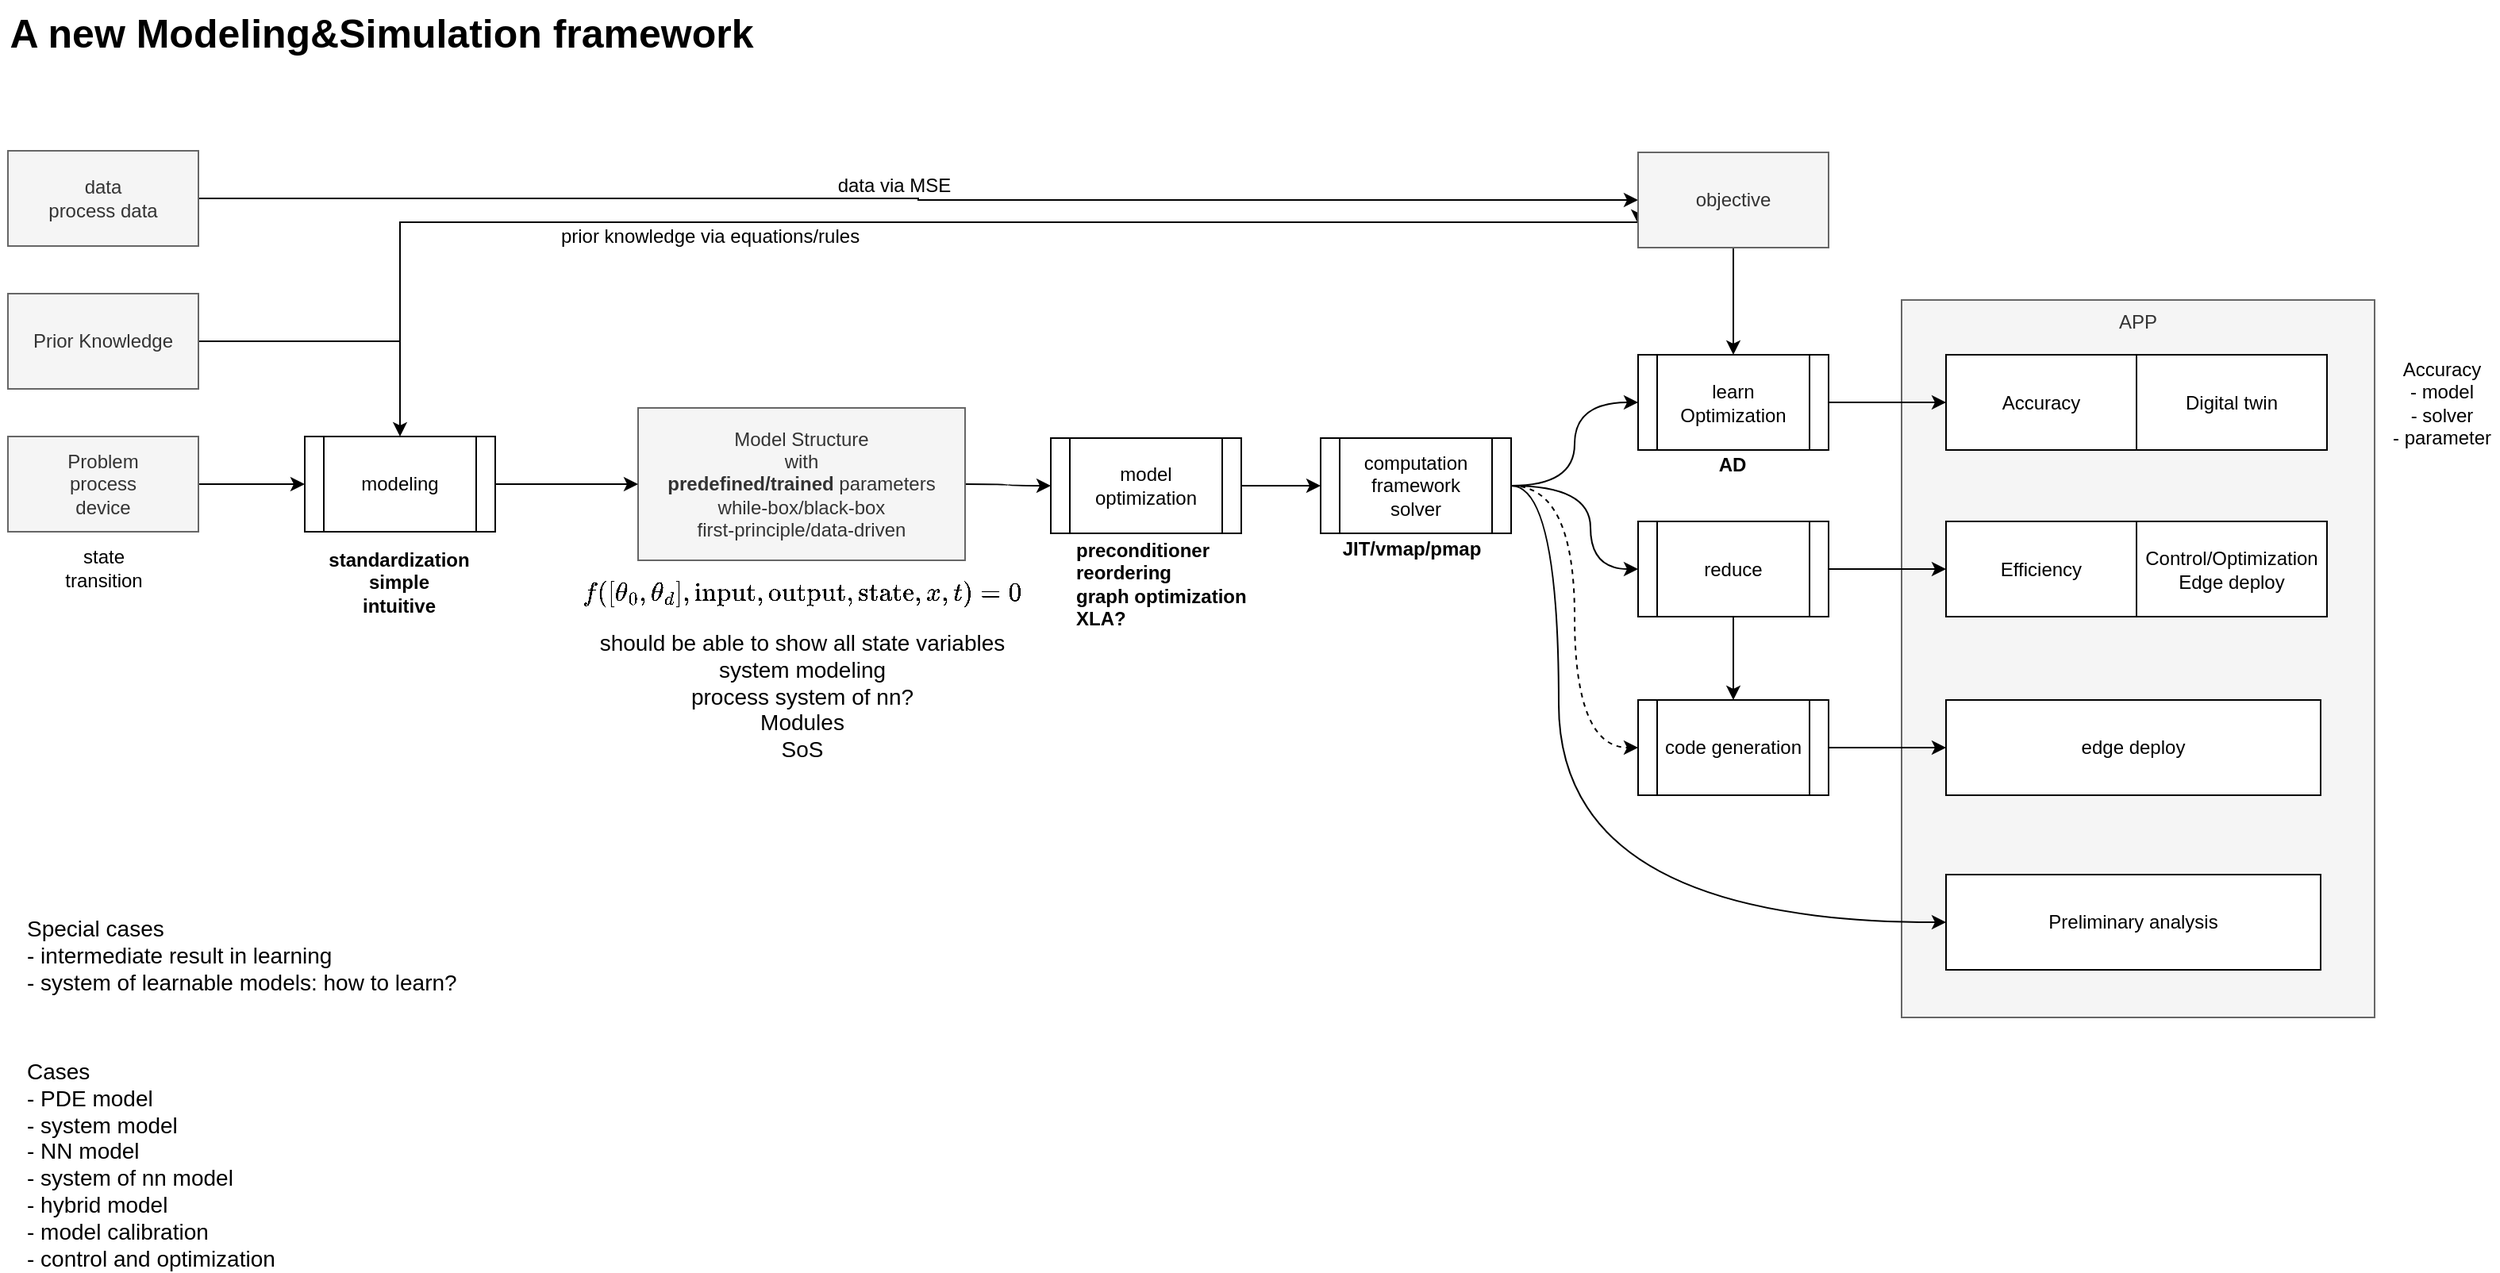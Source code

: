 <mxfile version="20.0.1" type="github">
  <diagram id="WX_kT3aoNidh6nuhI1xW" name="Page-1">
    <mxGraphModel dx="1455" dy="1394" grid="1" gridSize="10" guides="1" tooltips="1" connect="1" arrows="1" fold="1" page="0" pageScale="1" pageWidth="827" pageHeight="1169" math="1" shadow="0">
      <root>
        <mxCell id="0" />
        <mxCell id="1" parent="0" />
        <mxCell id="wcZV9fzcy_JCORuPqOIP-28" value="APP" style="rounded=0;whiteSpace=wrap;html=1;fontSize=12;verticalAlign=top;fillColor=#f5f5f5;fontColor=#333333;strokeColor=#666666;" vertex="1" parent="1">
          <mxGeometry x="1306" y="159" width="298" height="452" as="geometry" />
        </mxCell>
        <mxCell id="wcZV9fzcy_JCORuPqOIP-3" value="" style="edgeStyle=orthogonalEdgeStyle;rounded=0;orthogonalLoop=1;jettySize=auto;html=1;" edge="1" parent="1" source="wcZV9fzcy_JCORuPqOIP-1">
          <mxGeometry relative="1" as="geometry">
            <mxPoint x="300" y="275" as="targetPoint" />
          </mxGeometry>
        </mxCell>
        <mxCell id="wcZV9fzcy_JCORuPqOIP-1" value="Problem&lt;br&gt;process&lt;br&gt;device" style="rounded=0;whiteSpace=wrap;html=1;fillColor=#f5f5f5;fontColor=#333333;strokeColor=#666666;" vertex="1" parent="1">
          <mxGeometry x="113" y="245" width="120" height="60" as="geometry" />
        </mxCell>
        <mxCell id="wcZV9fzcy_JCORuPqOIP-89" value="" style="edgeStyle=orthogonalEdgeStyle;curved=1;rounded=0;orthogonalLoop=1;jettySize=auto;html=1;fontSize=12;fontColor=#000000;elbow=vertical;" edge="1" parent="1" source="wcZV9fzcy_JCORuPqOIP-2" target="wcZV9fzcy_JCORuPqOIP-87">
          <mxGeometry relative="1" as="geometry" />
        </mxCell>
        <mxCell id="wcZV9fzcy_JCORuPqOIP-2" value="Model Structure&lt;br&gt;with&lt;br&gt;&lt;b&gt;predefined/trained&lt;/b&gt; parameters&lt;br&gt;while-box/black-box&lt;br&gt;first-principle/data-driven" style="rounded=0;whiteSpace=wrap;html=1;fillColor=#f5f5f5;fontColor=#333333;strokeColor=#666666;" vertex="1" parent="1">
          <mxGeometry x="510" y="227" width="206" height="96" as="geometry" />
        </mxCell>
        <mxCell id="wcZV9fzcy_JCORuPqOIP-6" value="&lt;font style=&quot;font-size: 14px;&quot;&gt;`f([\theta_0, \theta_d], \text{input}, \text{output}, \text{state}, x, t) = 0`&lt;/font&gt;" style="text;html=1;align=center;verticalAlign=middle;resizable=0;points=[];autosize=1;strokeColor=none;fillColor=none;fontSize=20;" vertex="1" parent="1">
          <mxGeometry x="393" y="326" width="440" height="30" as="geometry" />
        </mxCell>
        <mxCell id="wcZV9fzcy_JCORuPqOIP-8" value="state&lt;br&gt;transition" style="text;html=1;align=center;verticalAlign=middle;resizable=0;points=[];autosize=1;strokeColor=none;fillColor=none;fontSize=12;" vertex="1" parent="1">
          <mxGeometry x="143.5" y="311.5" width="59" height="32" as="geometry" />
        </mxCell>
        <mxCell id="wcZV9fzcy_JCORuPqOIP-18" style="edgeStyle=orthogonalEdgeStyle;rounded=0;orthogonalLoop=1;jettySize=auto;html=1;fontSize=12;entryX=0.5;entryY=0;entryDx=0;entryDy=0;" edge="1" parent="1" source="wcZV9fzcy_JCORuPqOIP-17" target="wcZV9fzcy_JCORuPqOIP-62">
          <mxGeometry relative="1" as="geometry">
            <mxPoint x="369" y="259.143" as="targetPoint" />
          </mxGeometry>
        </mxCell>
        <mxCell id="wcZV9fzcy_JCORuPqOIP-37" style="edgeStyle=orthogonalEdgeStyle;rounded=0;orthogonalLoop=1;jettySize=auto;html=1;entryX=0;entryY=0.75;entryDx=0;entryDy=0;fontSize=12;" edge="1" parent="1" source="wcZV9fzcy_JCORuPqOIP-17" target="wcZV9fzcy_JCORuPqOIP-35">
          <mxGeometry relative="1" as="geometry">
            <Array as="points">
              <mxPoint x="360" y="185" />
              <mxPoint x="360" y="110" />
            </Array>
          </mxGeometry>
        </mxCell>
        <mxCell id="wcZV9fzcy_JCORuPqOIP-17" value="Prior Knowledge" style="rounded=0;whiteSpace=wrap;html=1;fillColor=#f5f5f5;fontColor=#333333;strokeColor=#666666;" vertex="1" parent="1">
          <mxGeometry x="113" y="155" width="120" height="60" as="geometry" />
        </mxCell>
        <mxCell id="wcZV9fzcy_JCORuPqOIP-19" value="Accuracy" style="rounded=0;whiteSpace=wrap;html=1;" vertex="1" parent="1">
          <mxGeometry x="1334" y="193.5" width="120" height="60" as="geometry" />
        </mxCell>
        <mxCell id="wcZV9fzcy_JCORuPqOIP-22" value="Efficiency" style="rounded=0;whiteSpace=wrap;html=1;" vertex="1" parent="1">
          <mxGeometry x="1334" y="298.5" width="120" height="60" as="geometry" />
        </mxCell>
        <mxCell id="wcZV9fzcy_JCORuPqOIP-29" value="Digital twin" style="rounded=0;whiteSpace=wrap;html=1;" vertex="1" parent="1">
          <mxGeometry x="1454" y="193.5" width="120" height="60" as="geometry" />
        </mxCell>
        <mxCell id="wcZV9fzcy_JCORuPqOIP-30" value="Control/Optimization&lt;br&gt;Edge deploy" style="rounded=0;whiteSpace=wrap;html=1;" vertex="1" parent="1">
          <mxGeometry x="1454" y="298.5" width="120" height="60" as="geometry" />
        </mxCell>
        <mxCell id="wcZV9fzcy_JCORuPqOIP-32" value="Accuracy&lt;br&gt;- model&lt;br&gt;- solver&lt;br&gt;- parameter" style="text;html=1;align=center;verticalAlign=middle;resizable=0;points=[];autosize=1;strokeColor=none;fillColor=none;fontSize=12;" vertex="1" parent="1">
          <mxGeometry x="1610" y="193.5" width="72" height="60" as="geometry" />
        </mxCell>
        <mxCell id="wcZV9fzcy_JCORuPqOIP-36" value="" style="edgeStyle=orthogonalEdgeStyle;rounded=0;orthogonalLoop=1;jettySize=auto;html=1;fontSize=12;" edge="1" parent="1" source="wcZV9fzcy_JCORuPqOIP-34" target="wcZV9fzcy_JCORuPqOIP-35">
          <mxGeometry relative="1" as="geometry" />
        </mxCell>
        <mxCell id="wcZV9fzcy_JCORuPqOIP-34" value="data&lt;br&gt;process data" style="rounded=0;whiteSpace=wrap;html=1;fillColor=#f5f5f5;fontColor=#333333;strokeColor=#666666;" vertex="1" parent="1">
          <mxGeometry x="113" y="65" width="120" height="60" as="geometry" />
        </mxCell>
        <mxCell id="wcZV9fzcy_JCORuPqOIP-79" value="" style="edgeStyle=orthogonalEdgeStyle;curved=1;rounded=0;orthogonalLoop=1;jettySize=auto;html=1;fontSize=12;fontColor=#000000;elbow=vertical;" edge="1" parent="1" source="wcZV9fzcy_JCORuPqOIP-35" target="wcZV9fzcy_JCORuPqOIP-68">
          <mxGeometry relative="1" as="geometry" />
        </mxCell>
        <mxCell id="wcZV9fzcy_JCORuPqOIP-35" value="objective" style="rounded=0;whiteSpace=wrap;html=1;fillColor=#f5f5f5;fontColor=#333333;strokeColor=#666666;" vertex="1" parent="1">
          <mxGeometry x="1140" y="66" width="120" height="60" as="geometry" />
        </mxCell>
        <mxCell id="wcZV9fzcy_JCORuPqOIP-51" value="Preliminary analysis" style="rounded=0;whiteSpace=wrap;html=1;" vertex="1" parent="1">
          <mxGeometry x="1334" y="521" width="236" height="60" as="geometry" />
        </mxCell>
        <mxCell id="wcZV9fzcy_JCORuPqOIP-56" value="AD" style="edgeLabel;html=1;align=center;verticalAlign=middle;resizable=0;points=[];fontSize=12;fontStyle=1" vertex="1" connectable="0" parent="1">
          <mxGeometry x="1195.995" y="260.999" as="geometry">
            <mxPoint x="3" y="2" as="offset" />
          </mxGeometry>
        </mxCell>
        <mxCell id="wcZV9fzcy_JCORuPqOIP-57" value="should be able to show all state variables&lt;br&gt;system modeling&lt;br&gt;process system of nn?&lt;br&gt;Modules&lt;br&gt;SoS" style="text;html=1;align=center;verticalAlign=top;resizable=0;points=[];autosize=1;strokeColor=none;fillColor=none;fontSize=14;fontColor=#000000;" vertex="1" parent="1">
          <mxGeometry x="478" y="360" width="270" height="90" as="geometry" />
        </mxCell>
        <mxCell id="wcZV9fzcy_JCORuPqOIP-58" value="JIT/vmap/pmap" style="edgeLabel;html=1;align=center;verticalAlign=middle;resizable=0;points=[];fontSize=12;fontStyle=1" vertex="1" connectable="0" parent="1">
          <mxGeometry x="1002.995" y="317.999" as="geometry">
            <mxPoint x="-6" y="-2" as="offset" />
          </mxGeometry>
        </mxCell>
        <mxCell id="wcZV9fzcy_JCORuPqOIP-59" value="Special cases&lt;br&gt;- intermediate result in learning&lt;br&gt;- system of learnable models: how to learn?" style="text;html=1;align=left;verticalAlign=top;resizable=0;points=[];autosize=1;strokeColor=none;fillColor=none;fontSize=14;fontColor=#000000;" vertex="1" parent="1">
          <mxGeometry x="123" y="540" width="290" height="60" as="geometry" />
        </mxCell>
        <mxCell id="wcZV9fzcy_JCORuPqOIP-60" value="A new Modeling&amp;amp;Simulation framework" style="text;html=1;align=center;verticalAlign=middle;resizable=0;points=[];autosize=1;strokeColor=none;fillColor=none;fontSize=25;fontColor=#000000;fontStyle=1" vertex="1" parent="1">
          <mxGeometry x="108" y="-30" width="480" height="40" as="geometry" />
        </mxCell>
        <mxCell id="wcZV9fzcy_JCORuPqOIP-61" value="standardization&lt;br&gt;simple&lt;br&gt;intuitive" style="edgeLabel;html=1;align=center;verticalAlign=top;resizable=0;points=[];fontSize=12;fontStyle=1" vertex="1" connectable="0" parent="1">
          <mxGeometry x="355.995" y="306.999" as="geometry">
            <mxPoint x="3" y="2" as="offset" />
          </mxGeometry>
        </mxCell>
        <mxCell id="wcZV9fzcy_JCORuPqOIP-63" value="" style="edgeStyle=orthogonalEdgeStyle;curved=1;rounded=0;orthogonalLoop=1;jettySize=auto;html=1;fontSize=25;fontColor=#000000;elbow=vertical;" edge="1" parent="1" source="wcZV9fzcy_JCORuPqOIP-62" target="wcZV9fzcy_JCORuPqOIP-2">
          <mxGeometry relative="1" as="geometry" />
        </mxCell>
        <mxCell id="wcZV9fzcy_JCORuPqOIP-62" value="modeling" style="shape=process;whiteSpace=wrap;html=1;backgroundOutline=1;labelBackgroundColor=#FFFFFF;fontSize=12;fontColor=#000000;" vertex="1" parent="1">
          <mxGeometry x="300" y="245" width="120" height="60" as="geometry" />
        </mxCell>
        <mxCell id="wcZV9fzcy_JCORuPqOIP-74" style="edgeStyle=orthogonalEdgeStyle;curved=1;rounded=0;orthogonalLoop=1;jettySize=auto;html=1;entryX=0;entryY=0.5;entryDx=0;entryDy=0;fontSize=12;fontColor=#000000;elbow=vertical;" edge="1" parent="1" source="wcZV9fzcy_JCORuPqOIP-64" target="wcZV9fzcy_JCORuPqOIP-68">
          <mxGeometry relative="1" as="geometry" />
        </mxCell>
        <mxCell id="wcZV9fzcy_JCORuPqOIP-75" style="edgeStyle=orthogonalEdgeStyle;curved=1;rounded=0;orthogonalLoop=1;jettySize=auto;html=1;entryX=0;entryY=0.5;entryDx=0;entryDy=0;fontSize=12;fontColor=#000000;elbow=vertical;" edge="1" parent="1" source="wcZV9fzcy_JCORuPqOIP-64" target="wcZV9fzcy_JCORuPqOIP-71">
          <mxGeometry relative="1" as="geometry">
            <Array as="points">
              <mxPoint x="1110" y="276" />
              <mxPoint x="1110" y="328" />
            </Array>
          </mxGeometry>
        </mxCell>
        <mxCell id="wcZV9fzcy_JCORuPqOIP-76" style="edgeStyle=orthogonalEdgeStyle;curved=1;rounded=0;orthogonalLoop=1;jettySize=auto;html=1;entryX=0;entryY=0.5;entryDx=0;entryDy=0;fontSize=12;fontColor=#000000;elbow=vertical;" edge="1" parent="1" source="wcZV9fzcy_JCORuPqOIP-64" target="wcZV9fzcy_JCORuPqOIP-51">
          <mxGeometry relative="1" as="geometry">
            <Array as="points">
              <mxPoint x="1090" y="276" />
              <mxPoint x="1090" y="551" />
            </Array>
          </mxGeometry>
        </mxCell>
        <mxCell id="wcZV9fzcy_JCORuPqOIP-85" style="edgeStyle=orthogonalEdgeStyle;curved=1;rounded=0;orthogonalLoop=1;jettySize=auto;html=1;entryX=0;entryY=0.5;entryDx=0;entryDy=0;dashed=1;fontSize=12;fontColor=#000000;elbow=vertical;" edge="1" parent="1" source="wcZV9fzcy_JCORuPqOIP-64" target="wcZV9fzcy_JCORuPqOIP-84">
          <mxGeometry relative="1" as="geometry">
            <Array as="points">
              <mxPoint x="1100" y="276" />
              <mxPoint x="1100" y="441" />
            </Array>
          </mxGeometry>
        </mxCell>
        <mxCell id="wcZV9fzcy_JCORuPqOIP-64" value="&lt;span style=&quot;font-size: 12px;&quot;&gt;computation framework&lt;br&gt;solver&lt;br&gt;&lt;/span&gt;" style="shape=process;whiteSpace=wrap;html=1;backgroundOutline=1;labelBackgroundColor=#FFFFFF;fontSize=12;fontColor=#000000;" vertex="1" parent="1">
          <mxGeometry x="940" y="246" width="120" height="60" as="geometry" />
        </mxCell>
        <mxCell id="wcZV9fzcy_JCORuPqOIP-70" value="" style="edgeStyle=orthogonalEdgeStyle;curved=1;rounded=0;orthogonalLoop=1;jettySize=auto;html=1;fontSize=12;fontColor=#000000;elbow=vertical;" edge="1" parent="1" source="wcZV9fzcy_JCORuPqOIP-68" target="wcZV9fzcy_JCORuPqOIP-19">
          <mxGeometry relative="1" as="geometry" />
        </mxCell>
        <mxCell id="wcZV9fzcy_JCORuPqOIP-68" value="&lt;span style=&quot;font-size: 12px;&quot;&gt;learn&lt;br&gt;Optimization&lt;br&gt;&lt;/span&gt;" style="shape=process;whiteSpace=wrap;html=1;backgroundOutline=1;labelBackgroundColor=#FFFFFF;fontSize=12;fontColor=#000000;" vertex="1" parent="1">
          <mxGeometry x="1140" y="193.5" width="120" height="60" as="geometry" />
        </mxCell>
        <mxCell id="wcZV9fzcy_JCORuPqOIP-77" value="" style="edgeStyle=orthogonalEdgeStyle;curved=1;rounded=0;orthogonalLoop=1;jettySize=auto;html=1;fontSize=12;fontColor=#000000;elbow=vertical;" edge="1" parent="1" source="wcZV9fzcy_JCORuPqOIP-71" target="wcZV9fzcy_JCORuPqOIP-22">
          <mxGeometry relative="1" as="geometry" />
        </mxCell>
        <mxCell id="wcZV9fzcy_JCORuPqOIP-94" style="edgeStyle=orthogonalEdgeStyle;curved=1;rounded=0;orthogonalLoop=1;jettySize=auto;html=1;entryX=0.5;entryY=0;entryDx=0;entryDy=0;fontSize=12;fontColor=#000000;elbow=vertical;" edge="1" parent="1" source="wcZV9fzcy_JCORuPqOIP-71" target="wcZV9fzcy_JCORuPqOIP-84">
          <mxGeometry relative="1" as="geometry" />
        </mxCell>
        <mxCell id="wcZV9fzcy_JCORuPqOIP-71" value="&lt;span style=&quot;font-size: 12px;&quot;&gt;reduce&lt;br&gt;&lt;/span&gt;" style="shape=process;whiteSpace=wrap;html=1;backgroundOutline=1;labelBackgroundColor=#FFFFFF;fontSize=12;fontColor=#000000;" vertex="1" parent="1">
          <mxGeometry x="1140" y="298.5" width="120" height="60" as="geometry" />
        </mxCell>
        <mxCell id="wcZV9fzcy_JCORuPqOIP-80" value="edge deploy" style="rounded=0;whiteSpace=wrap;html=1;" vertex="1" parent="1">
          <mxGeometry x="1334" y="411" width="236" height="60" as="geometry" />
        </mxCell>
        <mxCell id="wcZV9fzcy_JCORuPqOIP-82" value="Cases&lt;br&gt;- PDE model&lt;br&gt;- system model&lt;br&gt;- NN model&lt;br&gt;- system of nn model&lt;br&gt;- hybrid model&lt;br&gt;- model calibration&lt;br&gt;- control and optimization" style="text;html=1;align=left;verticalAlign=top;resizable=0;points=[];autosize=1;strokeColor=none;fillColor=none;fontSize=14;fontColor=#000000;" vertex="1" parent="1">
          <mxGeometry x="123" y="630" width="170" height="140" as="geometry" />
        </mxCell>
        <mxCell id="wcZV9fzcy_JCORuPqOIP-86" value="" style="edgeStyle=orthogonalEdgeStyle;curved=1;rounded=0;orthogonalLoop=1;jettySize=auto;html=1;fontSize=12;fontColor=#000000;elbow=vertical;" edge="1" parent="1" source="wcZV9fzcy_JCORuPqOIP-84" target="wcZV9fzcy_JCORuPqOIP-80">
          <mxGeometry relative="1" as="geometry" />
        </mxCell>
        <mxCell id="wcZV9fzcy_JCORuPqOIP-84" value="&lt;span style=&quot;font-size: 12px;&quot;&gt;code generation&lt;br&gt;&lt;/span&gt;" style="shape=process;whiteSpace=wrap;html=1;backgroundOutline=1;labelBackgroundColor=#FFFFFF;fontSize=12;fontColor=#000000;" vertex="1" parent="1">
          <mxGeometry x="1140" y="411" width="120" height="60" as="geometry" />
        </mxCell>
        <mxCell id="wcZV9fzcy_JCORuPqOIP-90" value="" style="edgeStyle=orthogonalEdgeStyle;curved=1;rounded=0;orthogonalLoop=1;jettySize=auto;html=1;fontSize=12;fontColor=#000000;elbow=vertical;" edge="1" parent="1" source="wcZV9fzcy_JCORuPqOIP-87" target="wcZV9fzcy_JCORuPqOIP-64">
          <mxGeometry relative="1" as="geometry" />
        </mxCell>
        <mxCell id="wcZV9fzcy_JCORuPqOIP-87" value="model&lt;br&gt;optimization" style="shape=process;whiteSpace=wrap;html=1;backgroundOutline=1;labelBackgroundColor=#FFFFFF;fontSize=12;fontColor=#000000;" vertex="1" parent="1">
          <mxGeometry x="770" y="246" width="120" height="60" as="geometry" />
        </mxCell>
        <mxCell id="wcZV9fzcy_JCORuPqOIP-92" value="preconditioner&lt;br&gt;reordering&lt;br&gt;graph optimization&lt;br&gt;XLA?" style="edgeLabel;html=1;align=left;verticalAlign=top;resizable=0;points=[];fontSize=12;fontStyle=1" vertex="1" connectable="0" parent="1">
          <mxGeometry x="789.995" y="304.999" as="geometry">
            <mxPoint x="-6" y="-2" as="offset" />
          </mxGeometry>
        </mxCell>
        <mxCell id="wcZV9fzcy_JCORuPqOIP-95" value="data via MSE" style="text;html=1;align=center;verticalAlign=middle;resizable=0;points=[];autosize=1;strokeColor=none;fillColor=none;fontSize=12;fontColor=#000000;fontStyle=0" vertex="1" parent="1">
          <mxGeometry x="626" y="77" width="90" height="20" as="geometry" />
        </mxCell>
        <mxCell id="wcZV9fzcy_JCORuPqOIP-96" value="prior knowledge via equations/rules" style="text;html=1;align=center;verticalAlign=middle;resizable=0;points=[];autosize=1;strokeColor=none;fillColor=none;fontSize=12;fontColor=#000000;fontStyle=0" vertex="1" parent="1">
          <mxGeometry x="455" y="109" width="200" height="20" as="geometry" />
        </mxCell>
      </root>
    </mxGraphModel>
  </diagram>
</mxfile>
